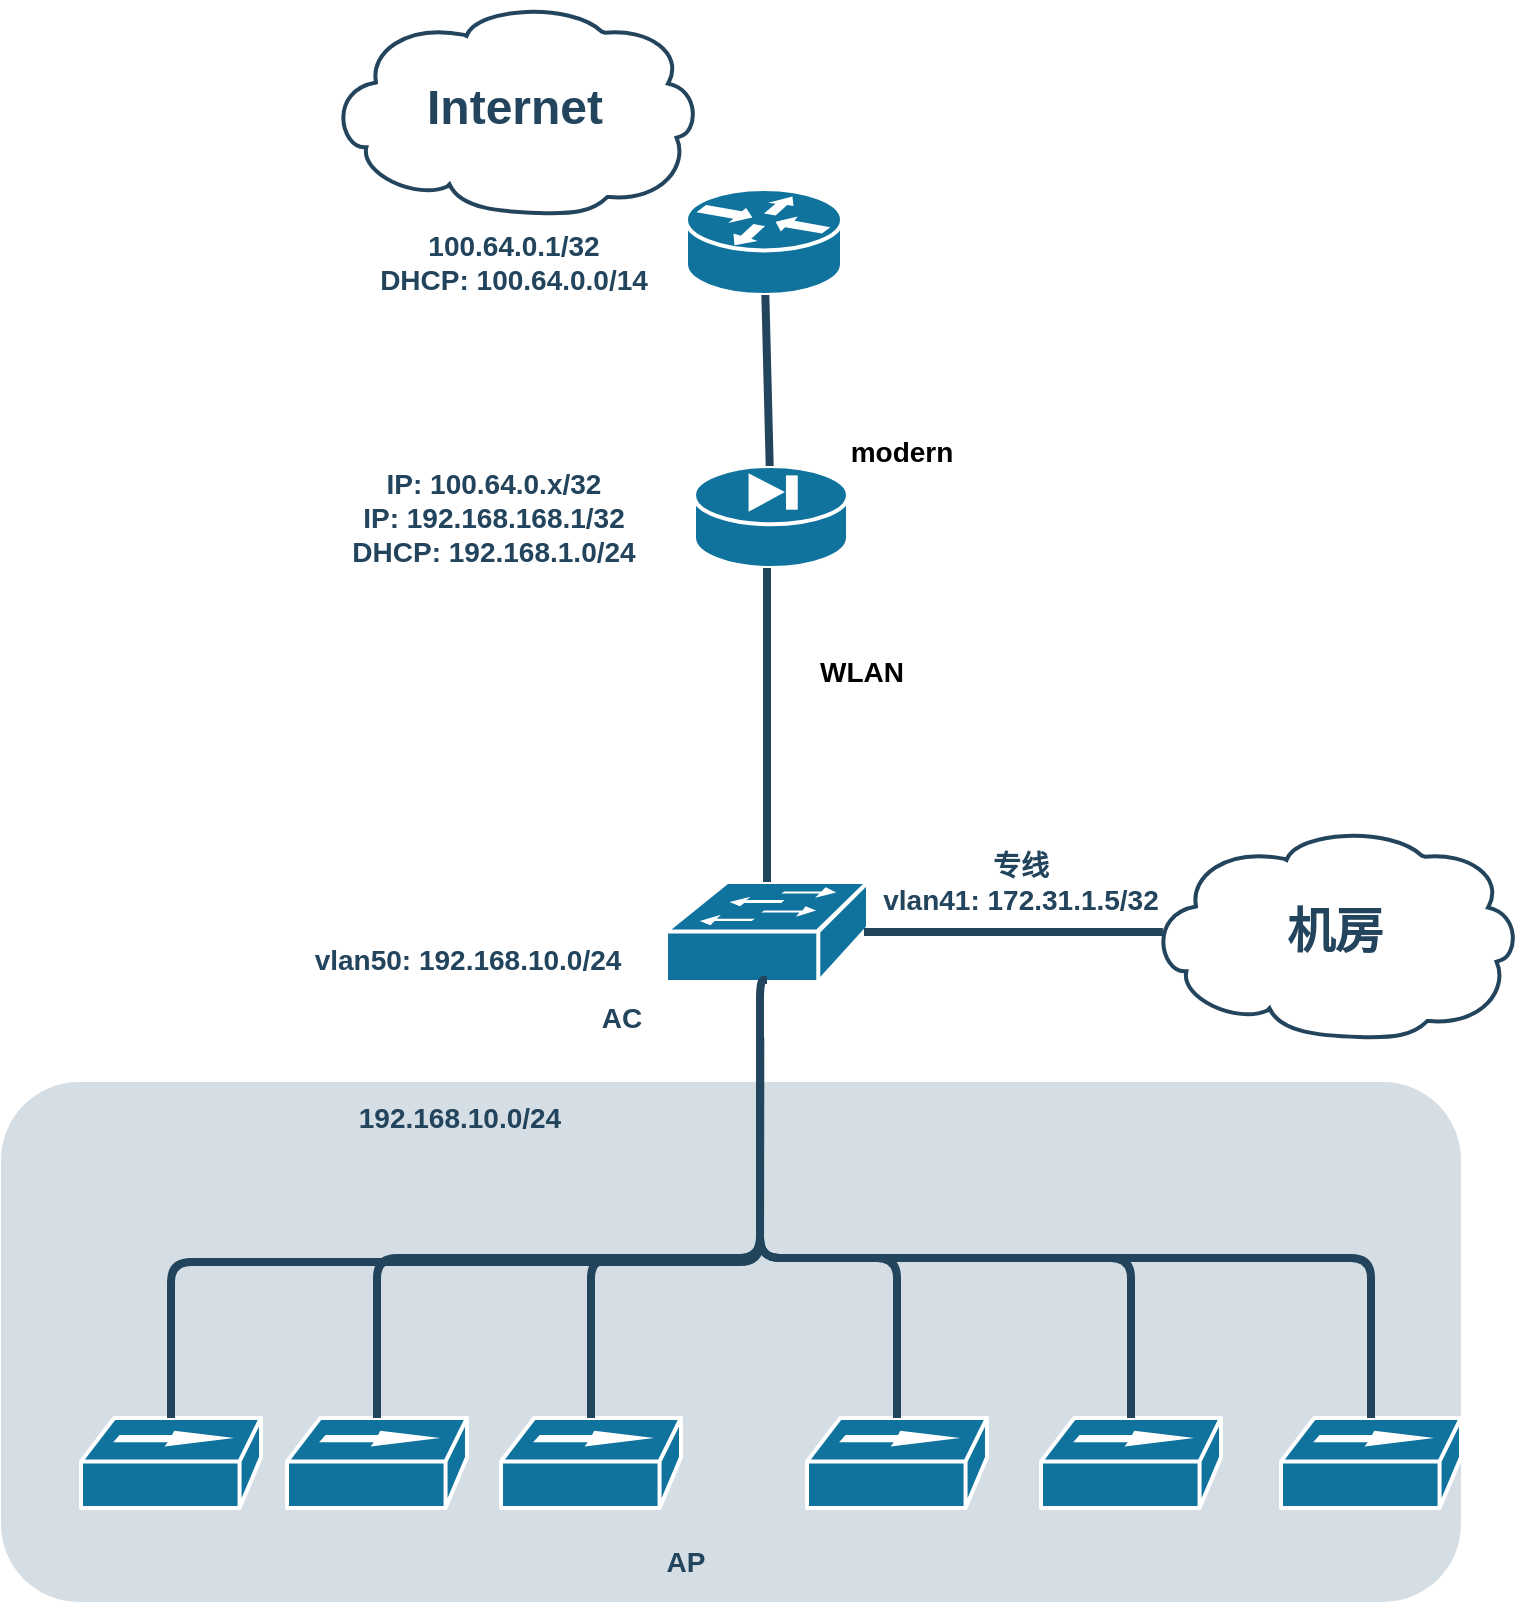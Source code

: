 <mxfile version="24.4.7" type="github">
  <diagram id="6a731a19-8d31-9384-78a2-239565b7b9f0" name="Page-1">
    <mxGraphModel dx="765" dy="775" grid="1" gridSize="10" guides="1" tooltips="1" connect="1" arrows="1" fold="1" page="1" pageScale="1" pageWidth="827" pageHeight="1169" background="none" math="0" shadow="0">
      <root>
        <mxCell id="0" />
        <mxCell id="1" parent="0" />
        <mxCell id="2091" value="" style="rounded=1;whiteSpace=wrap;html=1;strokeColor=none;fillColor=#BAC8D3;fontSize=24;fontColor=#23445D;align=center;opacity=60;" parent="1" vertex="1">
          <mxGeometry x="876.5" y="560" width="730" height="260" as="geometry" />
        </mxCell>
        <mxCell id="2108" value="" style="shape=mxgraph.cisco.security.pix_firewall;html=1;dashed=0;fillColor=#10739E;strokeColor=#ffffff;strokeWidth=2;verticalLabelPosition=bottom;verticalAlign=top;fontFamily=Helvetica;fontSize=36;fontColor=#FFB366" parent="1" vertex="1">
          <mxGeometry x="1223" y="252" width="77" height="51" as="geometry" />
        </mxCell>
        <mxCell id="2109" value="Internet" style="shape=mxgraph.cisco.storage.cloud;html=1;dashed=0;strokeColor=#23445D;fillColor=#ffffff;strokeWidth=2;fontFamily=Helvetica;fontSize=24;fontColor=#23445D;align=center;fontStyle=1" parent="1" vertex="1">
          <mxGeometry x="1040" y="20" width="186" height="106" as="geometry" />
        </mxCell>
        <mxCell id="2117" value="" style="shape=mxgraph.cisco.switches.workgroup_switch;html=1;dashed=0;fillColor=#10739E;strokeColor=#ffffff;strokeWidth=2;verticalLabelPosition=bottom;verticalAlign=top;fontFamily=Helvetica;fontSize=36;fontColor=#FFB366" parent="1" vertex="1">
          <mxGeometry x="1209" y="460" width="101" height="50" as="geometry" />
        </mxCell>
        <mxCell id="2138" value="" style="shape=mxgraph.cisco.routers.router;html=1;dashed=0;fillColor=#10739E;strokeColor=#ffffff;strokeWidth=2;verticalLabelPosition=bottom;verticalAlign=top;fontFamily=Helvetica;fontSize=36;fontColor=#FFB366" parent="1" vertex="1">
          <mxGeometry x="1219" y="113.5" width="78" height="53" as="geometry" />
        </mxCell>
        <mxCell id="2141" value="" style="shape=mxgraph.cisco.hubs_and_gateways.100baset_hub;html=1;dashed=0;fillColor=#10739E;strokeColor=#ffffff;strokeWidth=2;verticalLabelPosition=bottom;verticalAlign=top;fontFamily=Helvetica;fontSize=36;fontColor=#FFB366" parent="1" vertex="1">
          <mxGeometry x="1279.5" y="728" width="90" height="45" as="geometry" />
        </mxCell>
        <mxCell id="2142" value="" style="shape=mxgraph.cisco.hubs_and_gateways.100baset_hub;html=1;dashed=0;fillColor=#10739E;strokeColor=#ffffff;strokeWidth=2;verticalLabelPosition=bottom;verticalAlign=top;fontFamily=Helvetica;fontSize=36;fontColor=#FFB366" parent="1" vertex="1">
          <mxGeometry x="916.5" y="728" width="90" height="45" as="geometry" />
        </mxCell>
        <mxCell id="2143" value="" style="shape=mxgraph.cisco.hubs_and_gateways.100baset_hub;html=1;dashed=0;fillColor=#10739E;strokeColor=#ffffff;strokeWidth=2;verticalLabelPosition=bottom;verticalAlign=top;fontFamily=Helvetica;fontSize=36;fontColor=#FFB366" parent="1" vertex="1">
          <mxGeometry x="1019.5" y="728" width="90" height="45" as="geometry" />
        </mxCell>
        <mxCell id="2144" value="" style="shape=mxgraph.cisco.hubs_and_gateways.100baset_hub;html=1;dashed=0;fillColor=#10739E;strokeColor=#ffffff;strokeWidth=2;verticalLabelPosition=bottom;verticalAlign=top;fontFamily=Helvetica;fontSize=36;fontColor=#FFB366" parent="1" vertex="1">
          <mxGeometry x="1126.5" y="728" width="90" height="45" as="geometry" />
        </mxCell>
        <mxCell id="2145" value="" style="shape=mxgraph.cisco.hubs_and_gateways.100baset_hub;html=1;dashed=0;fillColor=#10739E;strokeColor=#ffffff;strokeWidth=2;verticalLabelPosition=bottom;verticalAlign=top;fontFamily=Helvetica;fontSize=36;fontColor=#FFB366" parent="1" vertex="1">
          <mxGeometry x="1396.5" y="728" width="90" height="45" as="geometry" />
        </mxCell>
        <mxCell id="2169" value="" style="edgeStyle=elbowEdgeStyle;elbow=horizontal;endArrow=none;html=1;strokeColor=#23445D;endFill=0;strokeWidth=4;rounded=1;entryX=0.5;entryY=0;entryDx=0;entryDy=0;entryPerimeter=0;" parent="1" source="2108" edge="1" target="2117">
          <mxGeometry width="100" height="100" relative="1" as="geometry">
            <mxPoint x="1261" y="303.0" as="sourcePoint" />
            <mxPoint x="1261.5" y="370" as="targetPoint" />
          </mxGeometry>
        </mxCell>
        <mxCell id="2170" value="" style="elbow=horizontal;endArrow=none;html=1;strokeColor=#23445D;endFill=0;strokeWidth=4;rounded=1" parent="1" source="2108" target="2138" edge="1">
          <mxGeometry width="100" height="100" relative="1" as="geometry">
            <mxPoint x="1227" y="198.0" as="sourcePoint" />
            <mxPoint x="1227.278" y="240.083" as="targetPoint" />
          </mxGeometry>
        </mxCell>
        <mxCell id="2196" style="edgeStyle=orthogonalEdgeStyle;rounded=1;html=1;strokeColor=#23445D;endArrow=none;endFill=0;strokeWidth=4;entryX=0.5;entryY=0;entryDx=0;entryDy=0;entryPerimeter=0;" parent="1" target="2143" edge="1">
          <mxGeometry relative="1" as="geometry">
            <Array as="points">
              <mxPoint x="1256.5" y="648" />
              <mxPoint x="1064.5" y="648" />
            </Array>
            <mxPoint x="1256.033" y="538" as="sourcePoint" />
          </mxGeometry>
        </mxCell>
        <mxCell id="2197" style="edgeStyle=orthogonalEdgeStyle;rounded=1;html=1;strokeColor=#23445D;endArrow=none;endFill=0;strokeWidth=4" parent="1" target="2144" edge="1">
          <mxGeometry relative="1" as="geometry">
            <Array as="points">
              <mxPoint x="1256.5" y="648" />
              <mxPoint x="1171.5" y="648" />
            </Array>
            <mxPoint x="1256.033" y="538" as="sourcePoint" />
          </mxGeometry>
        </mxCell>
        <mxCell id="2198" style="edgeStyle=orthogonalEdgeStyle;rounded=1;html=1;strokeColor=#23445D;endArrow=none;endFill=0;strokeWidth=4" parent="1" target="2141" edge="1">
          <mxGeometry relative="1" as="geometry">
            <Array as="points">
              <mxPoint x="1256.5" y="648" />
              <mxPoint x="1324.5" y="648" />
            </Array>
            <mxPoint x="1256.033" y="538" as="sourcePoint" />
          </mxGeometry>
        </mxCell>
        <mxCell id="2199" style="edgeStyle=orthogonalEdgeStyle;rounded=1;html=1;strokeColor=#23445D;endArrow=none;endFill=0;strokeWidth=4" parent="1" target="2145" edge="1">
          <mxGeometry relative="1" as="geometry">
            <Array as="points">
              <mxPoint x="1256.5" y="648" />
              <mxPoint x="1441.5" y="648" />
            </Array>
            <mxPoint x="1256.033" y="538" as="sourcePoint" />
          </mxGeometry>
        </mxCell>
        <mxCell id="2231" value="AP" style="rounded=1;whiteSpace=wrap;html=1;strokeColor=none;fillColor=none;fontSize=14;fontColor=#23445D;align=center;fontStyle=1" parent="1" vertex="1">
          <mxGeometry x="1180" y="790" width="78" height="20" as="geometry" />
        </mxCell>
        <mxCell id="2253" value="" style="shape=mxgraph.cisco.hubs_and_gateways.100baset_hub;html=1;dashed=0;fillColor=#10739E;strokeColor=#ffffff;strokeWidth=2;verticalLabelPosition=bottom;verticalAlign=top;fontFamily=Helvetica;fontSize=36;fontColor=#FFB366" parent="1" vertex="1">
          <mxGeometry x="1516.5" y="728" width="90" height="45" as="geometry" />
        </mxCell>
        <mxCell id="2255" style="edgeStyle=orthogonalEdgeStyle;rounded=1;html=1;endArrow=none;endFill=0;strokeColor=#23445D;strokeWidth=4;fontSize=14;fontColor=#990000" parent="1" target="2253" edge="1">
          <mxGeometry relative="1" as="geometry">
            <Array as="points">
              <mxPoint x="1256.5" y="648" />
              <mxPoint x="1561.5" y="648" />
            </Array>
            <mxPoint x="1256.033" y="538" as="sourcePoint" />
          </mxGeometry>
        </mxCell>
        <mxCell id="r4cF5dt5dsgZaaovOK6_-2259" value="&lt;font style=&quot;font-size: 14px;&quot;&gt;&lt;b&gt;modern&lt;/b&gt;&lt;/font&gt;" style="text;html=1;align=center;verticalAlign=middle;whiteSpace=wrap;rounded=0;" vertex="1" parent="1">
          <mxGeometry x="1297" y="230" width="60" height="30" as="geometry" />
        </mxCell>
        <mxCell id="r4cF5dt5dsgZaaovOK6_-2261" value="&lt;font style=&quot;font-size: 14px;&quot;&gt;&lt;b&gt;WLAN&lt;/b&gt;&lt;/font&gt;" style="text;html=1;align=center;verticalAlign=middle;whiteSpace=wrap;rounded=0;" vertex="1" parent="1">
          <mxGeometry x="1277" y="340" width="60" height="30" as="geometry" />
        </mxCell>
        <mxCell id="r4cF5dt5dsgZaaovOK6_-2264" style="edgeStyle=orthogonalEdgeStyle;rounded=1;html=1;strokeColor=#23445D;endArrow=none;endFill=0;strokeWidth=4;entryX=0.5;entryY=0;entryDx=0;entryDy=0;entryPerimeter=0;exitX=0.5;exitY=0.98;exitDx=0;exitDy=0;exitPerimeter=0;" edge="1" parent="1" source="2117" target="2142">
          <mxGeometry relative="1" as="geometry">
            <Array as="points">
              <mxPoint x="1256" y="509" />
              <mxPoint x="1256" y="650" />
              <mxPoint x="962" y="650" />
            </Array>
            <mxPoint x="1256" y="600" as="sourcePoint" />
            <mxPoint x="1121.5" y="801" as="targetPoint" />
          </mxGeometry>
        </mxCell>
        <mxCell id="r4cF5dt5dsgZaaovOK6_-2269" value="AC" style="rounded=1;whiteSpace=wrap;html=1;strokeColor=none;fillColor=none;fontSize=14;fontColor=#23445D;align=center;fontStyle=1" vertex="1" parent="1">
          <mxGeometry x="1148" y="518" width="78" height="20" as="geometry" />
        </mxCell>
        <mxCell id="r4cF5dt5dsgZaaovOK6_-2270" value="192.168.10.0/24" style="rounded=1;whiteSpace=wrap;html=1;strokeColor=none;fillColor=none;fontSize=14;fontColor=#23445D;align=center;fontStyle=1" vertex="1" parent="1">
          <mxGeometry x="1066.5" y="568" width="78" height="20" as="geometry" />
        </mxCell>
        <mxCell id="r4cF5dt5dsgZaaovOK6_-2272" value="&lt;div&gt;&lt;br&gt;&lt;/div&gt;vlan50: 192.168.10.0/24" style="rounded=1;whiteSpace=wrap;html=1;strokeColor=none;fillColor=none;fontSize=14;fontColor=#23445D;align=center;fontStyle=1" vertex="1" parent="1">
          <mxGeometry x="1019.5" y="480" width="180" height="20" as="geometry" />
        </mxCell>
        <mxCell id="r4cF5dt5dsgZaaovOK6_-2274" value="&lt;div&gt;IP: 100.64.0.x/32&lt;/div&gt;&lt;div&gt;IP: 192.168.168.1/32&lt;/div&gt;DHCP: 192.168.1.0/24&lt;div&gt;&lt;/div&gt;" style="rounded=1;whiteSpace=wrap;html=1;strokeColor=none;fillColor=none;fontSize=14;fontColor=#23445D;align=center;fontStyle=1" vertex="1" parent="1">
          <mxGeometry x="1032.5" y="267.5" width="180" height="20" as="geometry" />
        </mxCell>
        <mxCell id="r4cF5dt5dsgZaaovOK6_-2275" value="100.64.0.1/32&lt;br&gt;DHCP: 100.64.0.0/14&lt;div&gt;&lt;/div&gt;" style="rounded=1;whiteSpace=wrap;html=1;strokeColor=none;fillColor=none;fontSize=14;fontColor=#23445D;align=center;fontStyle=1" vertex="1" parent="1">
          <mxGeometry x="1043" y="140" width="180" height="20" as="geometry" />
        </mxCell>
        <mxCell id="r4cF5dt5dsgZaaovOK6_-2276" value="机房" style="shape=mxgraph.cisco.storage.cloud;html=1;dashed=0;strokeColor=#23445D;fillColor=#ffffff;strokeWidth=2;fontFamily=Helvetica;fontSize=24;fontColor=#23445D;align=center;fontStyle=1" vertex="1" parent="1">
          <mxGeometry x="1450" y="432" width="186" height="106" as="geometry" />
        </mxCell>
        <mxCell id="r4cF5dt5dsgZaaovOK6_-2277" value="" style="edgeStyle=elbowEdgeStyle;elbow=horizontal;endArrow=none;html=1;strokeColor=#23445D;endFill=0;strokeWidth=4;rounded=1;entryX=0.04;entryY=0.5;entryDx=0;entryDy=0;entryPerimeter=0;exitX=0.98;exitY=0.5;exitDx=0;exitDy=0;exitPerimeter=0;" edge="1" parent="1" source="2117" target="r4cF5dt5dsgZaaovOK6_-2276">
          <mxGeometry width="100" height="100" relative="1" as="geometry">
            <mxPoint x="1269" y="313" as="sourcePoint" />
            <mxPoint x="1270" y="470" as="targetPoint" />
          </mxGeometry>
        </mxCell>
        <mxCell id="r4cF5dt5dsgZaaovOK6_-2279" value="专线&lt;div&gt;vlan41: 172.31.1.5/32&lt;br&gt;&lt;/div&gt;" style="rounded=1;whiteSpace=wrap;html=1;strokeColor=none;fillColor=none;fontSize=14;fontColor=#23445D;align=center;fontStyle=1" vertex="1" parent="1">
          <mxGeometry x="1310" y="450" width="153" height="20" as="geometry" />
        </mxCell>
      </root>
    </mxGraphModel>
  </diagram>
</mxfile>
